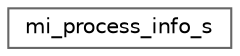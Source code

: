 digraph "类继承关系图"
{
 // LATEX_PDF_SIZE
  bgcolor="transparent";
  edge [fontname=Helvetica,fontsize=10,labelfontname=Helvetica,labelfontsize=10];
  node [fontname=Helvetica,fontsize=10,shape=box,height=0.2,width=0.4];
  rankdir="LR";
  Node0 [id="Node000000",label="mi_process_info_s",height=0.2,width=0.4,color="grey40", fillcolor="white", style="filled",URL="$structmi__process__info__s.html",tooltip=" "];
}

